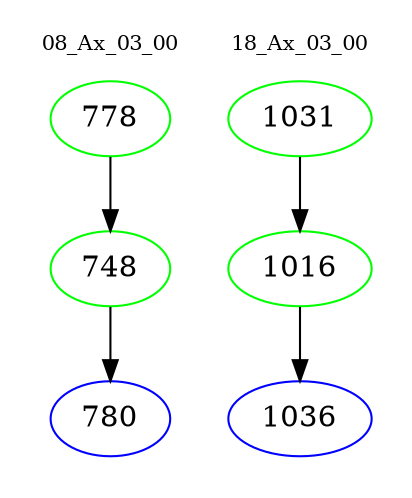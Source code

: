 digraph{
subgraph cluster_0 {
color = white
label = "08_Ax_03_00";
fontsize=10;
T0_778 [label="778", color="green"]
T0_778 -> T0_748 [color="black"]
T0_748 [label="748", color="green"]
T0_748 -> T0_780 [color="black"]
T0_780 [label="780", color="blue"]
}
subgraph cluster_1 {
color = white
label = "18_Ax_03_00";
fontsize=10;
T1_1031 [label="1031", color="green"]
T1_1031 -> T1_1016 [color="black"]
T1_1016 [label="1016", color="green"]
T1_1016 -> T1_1036 [color="black"]
T1_1036 [label="1036", color="blue"]
}
}
